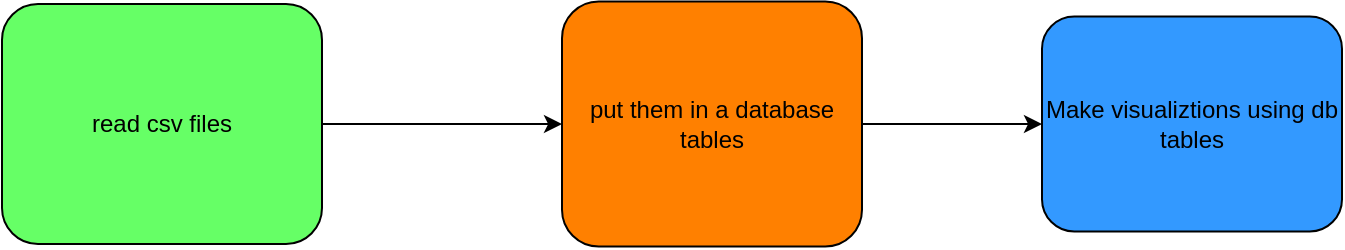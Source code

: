 <mxfile version="22.1.0" type="device">
  <diagram name="Page-1" id="7Qcv4-hlBXuv7NBkXK4x">
    <mxGraphModel dx="1290" dy="542" grid="1" gridSize="10" guides="1" tooltips="1" connect="1" arrows="1" fold="1" page="1" pageScale="1" pageWidth="827" pageHeight="1169" math="0" shadow="0">
      <root>
        <mxCell id="0" />
        <mxCell id="1" parent="0" />
        <mxCell id="W8_u7DkTs8IuW8rnQCpY-3" value="" style="edgeStyle=orthogonalEdgeStyle;rounded=0;orthogonalLoop=1;jettySize=auto;html=1;" edge="1" parent="1" source="W8_u7DkTs8IuW8rnQCpY-1" target="W8_u7DkTs8IuW8rnQCpY-2">
          <mxGeometry relative="1" as="geometry" />
        </mxCell>
        <mxCell id="W8_u7DkTs8IuW8rnQCpY-1" value="read csv files" style="rounded=1;whiteSpace=wrap;html=1;fillColor=#66FF66;" vertex="1" parent="1">
          <mxGeometry x="40" y="205" width="160" height="120" as="geometry" />
        </mxCell>
        <mxCell id="W8_u7DkTs8IuW8rnQCpY-5" value="" style="edgeStyle=orthogonalEdgeStyle;rounded=0;orthogonalLoop=1;jettySize=auto;html=1;" edge="1" parent="1" source="W8_u7DkTs8IuW8rnQCpY-2" target="W8_u7DkTs8IuW8rnQCpY-4">
          <mxGeometry relative="1" as="geometry" />
        </mxCell>
        <mxCell id="W8_u7DkTs8IuW8rnQCpY-2" value="put them in a database tables" style="whiteSpace=wrap;html=1;rounded=1;fillColor=#FF8000;" vertex="1" parent="1">
          <mxGeometry x="320" y="203.75" width="150" height="122.5" as="geometry" />
        </mxCell>
        <mxCell id="W8_u7DkTs8IuW8rnQCpY-4" value="Make visualiztions using db tables" style="whiteSpace=wrap;html=1;rounded=1;fillColor=#3399FF;" vertex="1" parent="1">
          <mxGeometry x="560" y="211.25" width="150" height="107.5" as="geometry" />
        </mxCell>
      </root>
    </mxGraphModel>
  </diagram>
</mxfile>

